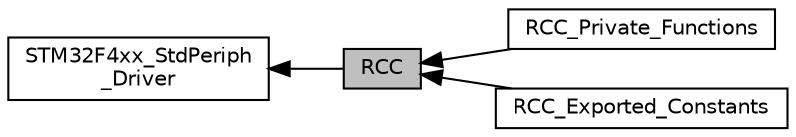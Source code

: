 digraph "RCC"
{
  edge [fontname="Helvetica",fontsize="10",labelfontname="Helvetica",labelfontsize="10"];
  node [fontname="Helvetica",fontsize="10",shape=record];
  rankdir=LR;
  Node1 [label="STM32F4xx_StdPeriph\l_Driver",height=0.2,width=0.4,color="black", fillcolor="white", style="filled",URL="$group___s_t_m32_f4xx___std_periph___driver.html"];
  Node2 [label="RCC_Private_Functions",height=0.2,width=0.4,color="black", fillcolor="white", style="filled",URL="$group___r_c_c___private___functions.html"];
  Node3 [label="RCC_Exported_Constants",height=0.2,width=0.4,color="black", fillcolor="white", style="filled",URL="$group___r_c_c___exported___constants.html"];
  Node0 [label="RCC",height=0.2,width=0.4,color="black", fillcolor="grey75", style="filled", fontcolor="black"];
  Node1->Node0 [shape=plaintext, dir="back", style="solid"];
  Node0->Node2 [shape=plaintext, dir="back", style="solid"];
  Node0->Node3 [shape=plaintext, dir="back", style="solid"];
}
